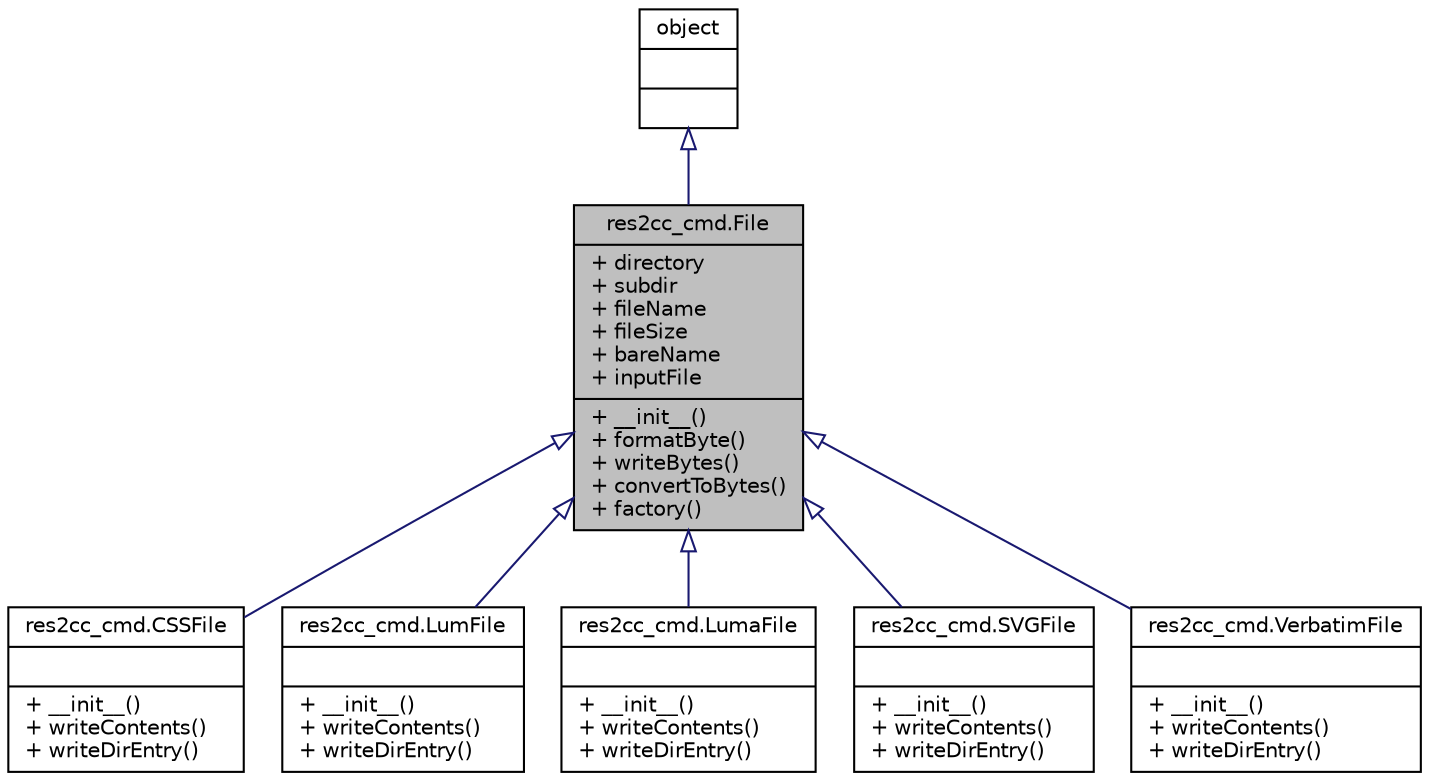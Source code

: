 digraph "res2cc_cmd.File"
{
 // LATEX_PDF_SIZE
  edge [fontname="Helvetica",fontsize="10",labelfontname="Helvetica",labelfontsize="10"];
  node [fontname="Helvetica",fontsize="10",shape=record];
  Node1 [label="{res2cc_cmd.File\n|+ directory\l+ subdir\l+ fileName\l+ fileSize\l+ bareName\l+ inputFile\l|+ __init__()\l+ formatByte()\l+ writeBytes()\l+ convertToBytes()\l+ factory()\l}",height=0.2,width=0.4,color="black", fillcolor="grey75", style="filled", fontcolor="black",tooltip=" "];
  Node2 -> Node1 [dir="back",color="midnightblue",fontsize="10",style="solid",arrowtail="onormal",fontname="Helvetica"];
  Node2 [label="{object\n||}",height=0.2,width=0.4,color="black", fillcolor="white", style="filled",URL="$classobject.html",tooltip=" "];
  Node1 -> Node3 [dir="back",color="midnightblue",fontsize="10",style="solid",arrowtail="onormal",fontname="Helvetica"];
  Node3 [label="{res2cc_cmd.CSSFile\n||+ __init__()\l+ writeContents()\l+ writeDirEntry()\l}",height=0.2,width=0.4,color="black", fillcolor="white", style="filled",URL="$classres2cc__cmd_1_1CSSFile.html",tooltip=" "];
  Node1 -> Node4 [dir="back",color="midnightblue",fontsize="10",style="solid",arrowtail="onormal",fontname="Helvetica"];
  Node4 [label="{res2cc_cmd.LumFile\n||+ __init__()\l+ writeContents()\l+ writeDirEntry()\l}",height=0.2,width=0.4,color="black", fillcolor="white", style="filled",URL="$classres2cc__cmd_1_1LumFile.html",tooltip=" "];
  Node1 -> Node5 [dir="back",color="midnightblue",fontsize="10",style="solid",arrowtail="onormal",fontname="Helvetica"];
  Node5 [label="{res2cc_cmd.LumaFile\n||+ __init__()\l+ writeContents()\l+ writeDirEntry()\l}",height=0.2,width=0.4,color="black", fillcolor="white", style="filled",URL="$classres2cc__cmd_1_1LumaFile.html",tooltip=" "];
  Node1 -> Node6 [dir="back",color="midnightblue",fontsize="10",style="solid",arrowtail="onormal",fontname="Helvetica"];
  Node6 [label="{res2cc_cmd.SVGFile\n||+ __init__()\l+ writeContents()\l+ writeDirEntry()\l}",height=0.2,width=0.4,color="black", fillcolor="white", style="filled",URL="$classres2cc__cmd_1_1SVGFile.html",tooltip=" "];
  Node1 -> Node7 [dir="back",color="midnightblue",fontsize="10",style="solid",arrowtail="onormal",fontname="Helvetica"];
  Node7 [label="{res2cc_cmd.VerbatimFile\n||+ __init__()\l+ writeContents()\l+ writeDirEntry()\l}",height=0.2,width=0.4,color="black", fillcolor="white", style="filled",URL="$classres2cc__cmd_1_1VerbatimFile.html",tooltip=" "];
}
